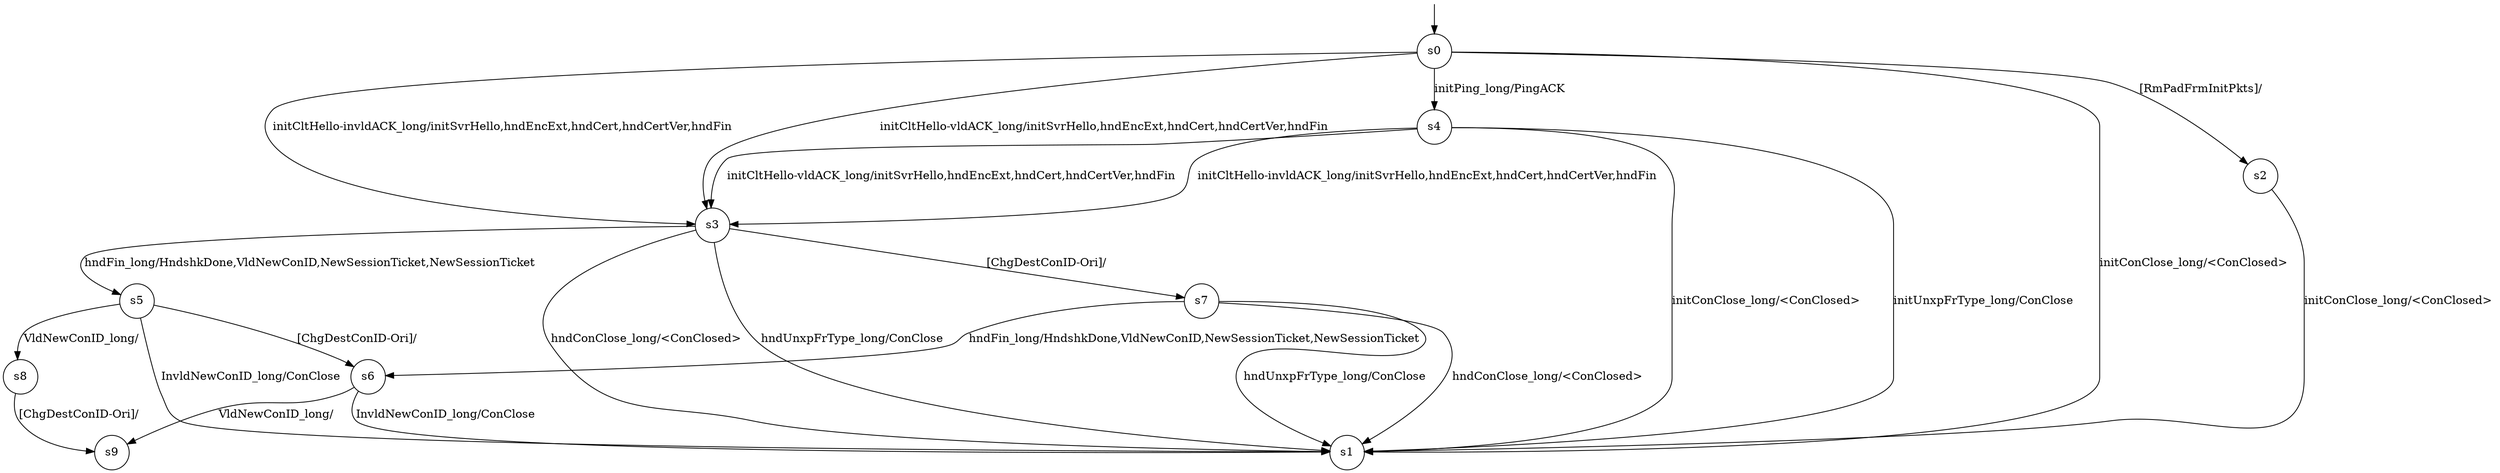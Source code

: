 digraph g {

s0 [shape="circle" label="s0"];
s1 [shape="circle" label="s1"];
s2 [shape="circle" label="s2"];
s3 [shape="circle" label="s3"];
s4 [shape="circle" label="s4"];
s5 [shape="circle" label="s5"];
s6 [shape="circle" label="s6"];
s7 [shape="circle" label="s7"];
s8 [shape="circle" label="s8"];
s9 [shape="circle" label="s9"];
s0 -> s4 [label="initPing_long/PingACK "];
s0 -> s1 [label="initConClose_long/<ConClosed> "];
s0 -> s3 [label="initCltHello-vldACK_long/initSvrHello,hndEncExt,hndCert,hndCertVer,hndFin "];
s0 -> s3 [label="initCltHello-invldACK_long/initSvrHello,hndEncExt,hndCert,hndCertVer,hndFin "];
s0 -> s2 [label="[RmPadFrmInitPkts]/ "];
s2 -> s1 [label="initConClose_long/<ConClosed> "];
s3 -> s5 [label="hndFin_long/HndshkDone,VldNewConID,NewSessionTicket,NewSessionTicket "];
s3 -> s1 [label="hndConClose_long/<ConClosed> "];
s3 -> s1 [label="hndUnxpFrType_long/ConClose "];
s3 -> s7 [label="[ChgDestConID-Ori]/ "];
s4 -> s1 [label="initConClose_long/<ConClosed> "];
s4 -> s3 [label="initCltHello-vldACK_long/initSvrHello,hndEncExt,hndCert,hndCertVer,hndFin "];
s4 -> s3 [label="initCltHello-invldACK_long/initSvrHello,hndEncExt,hndCert,hndCertVer,hndFin "];
s4 -> s1 [label="initUnxpFrType_long/ConClose "];
s5 -> s8 [label="VldNewConID_long/ "];
s5 -> s1 [label="InvldNewConID_long/ConClose "];
s5 -> s6 [label="[ChgDestConID-Ori]/ "];
s6 -> s9 [label="VldNewConID_long/ "];
s6 -> s1 [label="InvldNewConID_long/ConClose "];
s7 -> s6 [label="hndFin_long/HndshkDone,VldNewConID,NewSessionTicket,NewSessionTicket "];
s7 -> s1 [label="hndConClose_long/<ConClosed> "];
s7 -> s1 [label="hndUnxpFrType_long/ConClose "];
s8 -> s9 [label="[ChgDestConID-Ori]/ "];

__start0 [label="" shape="none" width="0" height="0"];
__start0 -> s0;

}
